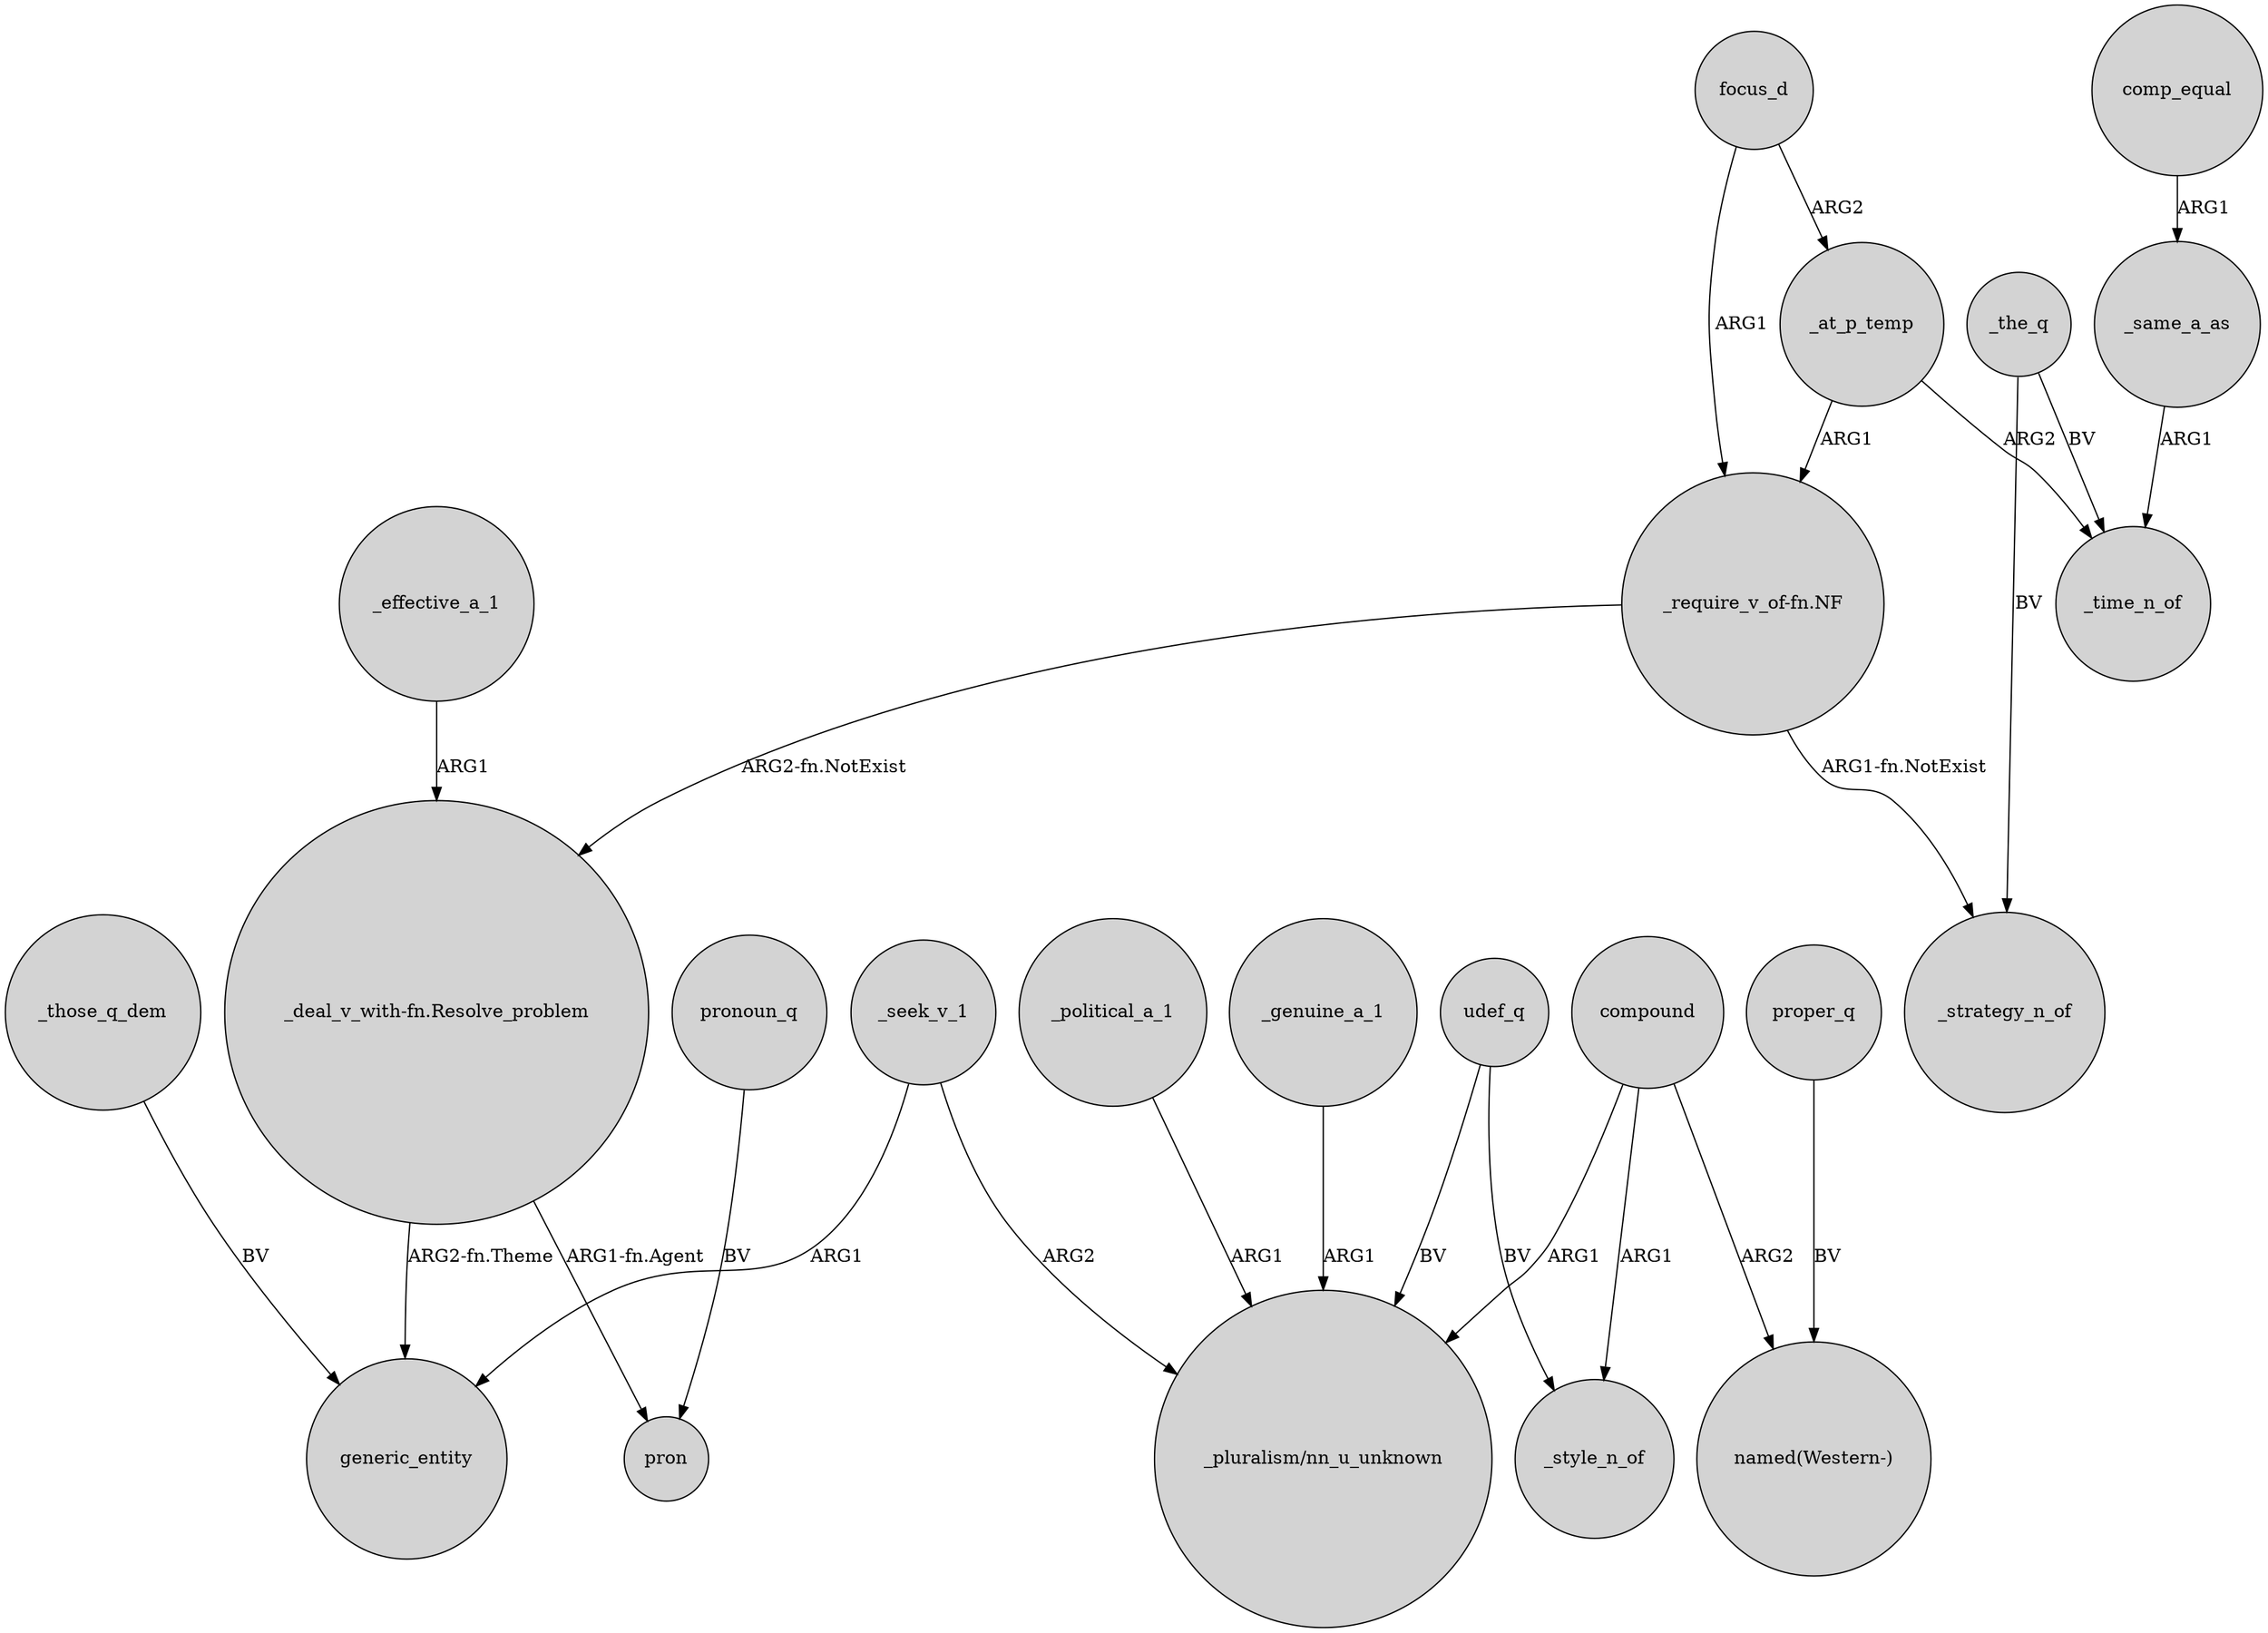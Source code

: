 digraph {
	node [shape=circle style=filled]
	focus_d -> _at_p_temp [label=ARG2]
	_political_a_1 -> "_pluralism/nn_u_unknown" [label=ARG1]
	compound -> "named(Western-)" [label=ARG2]
	_at_p_temp -> "_require_v_of-fn.NF" [label=ARG1]
	"_require_v_of-fn.NF" -> "_deal_v_with-fn.Resolve_problem" [label="ARG2-fn.NotExist"]
	_seek_v_1 -> generic_entity [label=ARG1]
	compound -> _style_n_of [label=ARG1]
	_the_q -> _strategy_n_of [label=BV]
	_at_p_temp -> _time_n_of [label=ARG2]
	udef_q -> "_pluralism/nn_u_unknown" [label=BV]
	focus_d -> "_require_v_of-fn.NF" [label=ARG1]
	"_deal_v_with-fn.Resolve_problem" -> generic_entity [label="ARG2-fn.Theme"]
	pronoun_q -> pron [label=BV]
	_the_q -> _time_n_of [label=BV]
	comp_equal -> _same_a_as [label=ARG1]
	proper_q -> "named(Western-)" [label=BV]
	_seek_v_1 -> "_pluralism/nn_u_unknown" [label=ARG2]
	compound -> "_pluralism/nn_u_unknown" [label=ARG1]
	_effective_a_1 -> "_deal_v_with-fn.Resolve_problem" [label=ARG1]
	"_require_v_of-fn.NF" -> _strategy_n_of [label="ARG1-fn.NotExist"]
	_same_a_as -> _time_n_of [label=ARG1]
	"_deal_v_with-fn.Resolve_problem" -> pron [label="ARG1-fn.Agent"]
	_genuine_a_1 -> "_pluralism/nn_u_unknown" [label=ARG1]
	_those_q_dem -> generic_entity [label=BV]
	udef_q -> _style_n_of [label=BV]
}
